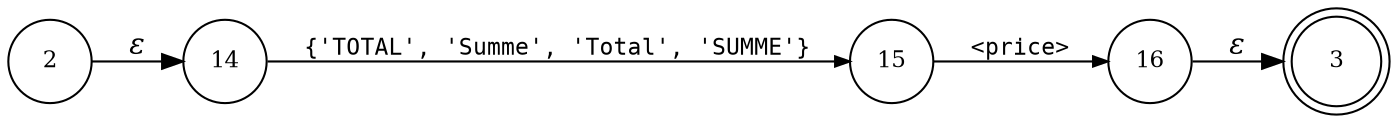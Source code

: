 digraph ATN {
rankdir=LR;
s3[fontsize=11, label="3", shape=doublecircle, fixedsize=true, width=.6];
s16[fontsize=11,label="16", shape=circle, fixedsize=true, width=.55, peripheries=1];
s2[fontsize=11,label="2", shape=circle, fixedsize=true, width=.55, peripheries=1];
s14[fontsize=11,label="14", shape=circle, fixedsize=true, width=.55, peripheries=1];
s15[fontsize=11,label="15", shape=circle, fixedsize=true, width=.55, peripheries=1];
s2 -> s14 [fontname="Times-Italic", label="&epsilon;"];
s14 -> s15 [fontsize=11, fontname="Courier", arrowsize=.7, label = "{'TOTAL', 'Summe', 'Total', 'SUMME'}", arrowhead = normal];
s15 -> s16 [fontsize=11, fontname="Courier", arrowsize=.7, label = "<price>", arrowhead = normal];
s16 -> s3 [fontname="Times-Italic", label="&epsilon;"];
}
